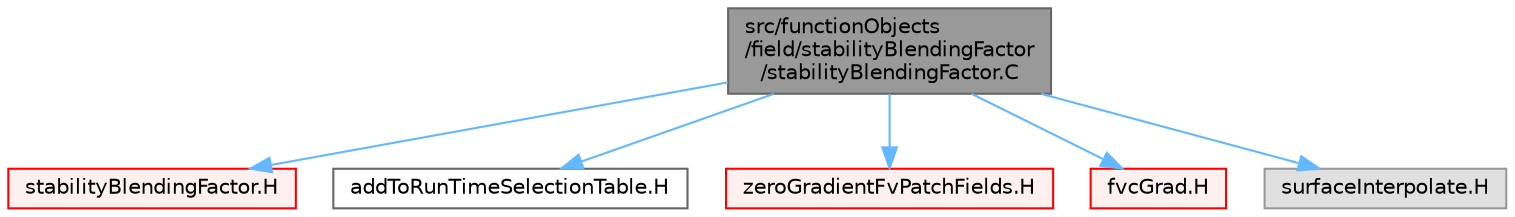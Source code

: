 digraph "src/functionObjects/field/stabilityBlendingFactor/stabilityBlendingFactor.C"
{
 // LATEX_PDF_SIZE
  bgcolor="transparent";
  edge [fontname=Helvetica,fontsize=10,labelfontname=Helvetica,labelfontsize=10];
  node [fontname=Helvetica,fontsize=10,shape=box,height=0.2,width=0.4];
  Node1 [id="Node000001",label="src/functionObjects\l/field/stabilityBlendingFactor\l/stabilityBlendingFactor.C",height=0.2,width=0.4,color="gray40", fillcolor="grey60", style="filled", fontcolor="black",tooltip=" "];
  Node1 -> Node2 [id="edge1_Node000001_Node000002",color="steelblue1",style="solid",tooltip=" "];
  Node2 [id="Node000002",label="stabilityBlendingFactor.H",height=0.2,width=0.4,color="red", fillcolor="#FFF0F0", style="filled",URL="$stabilityBlendingFactor_8H.html",tooltip=" "];
  Node1 -> Node424 [id="edge2_Node000001_Node000424",color="steelblue1",style="solid",tooltip=" "];
  Node424 [id="Node000424",label="addToRunTimeSelectionTable.H",height=0.2,width=0.4,color="grey40", fillcolor="white", style="filled",URL="$addToRunTimeSelectionTable_8H.html",tooltip="Macros for easy insertion into run-time selection tables."];
  Node1 -> Node425 [id="edge3_Node000001_Node000425",color="steelblue1",style="solid",tooltip=" "];
  Node425 [id="Node000425",label="zeroGradientFvPatchFields.H",height=0.2,width=0.4,color="red", fillcolor="#FFF0F0", style="filled",URL="$zeroGradientFvPatchFields_8H.html",tooltip=" "];
  Node1 -> Node427 [id="edge4_Node000001_Node000427",color="steelblue1",style="solid",tooltip=" "];
  Node427 [id="Node000427",label="fvcGrad.H",height=0.2,width=0.4,color="red", fillcolor="#FFF0F0", style="filled",URL="$fvcGrad_8H.html",tooltip="Calculate the gradient of the given field."];
  Node1 -> Node428 [id="edge5_Node000001_Node000428",color="steelblue1",style="solid",tooltip=" "];
  Node428 [id="Node000428",label="surfaceInterpolate.H",height=0.2,width=0.4,color="grey60", fillcolor="#E0E0E0", style="filled",tooltip=" "];
}
